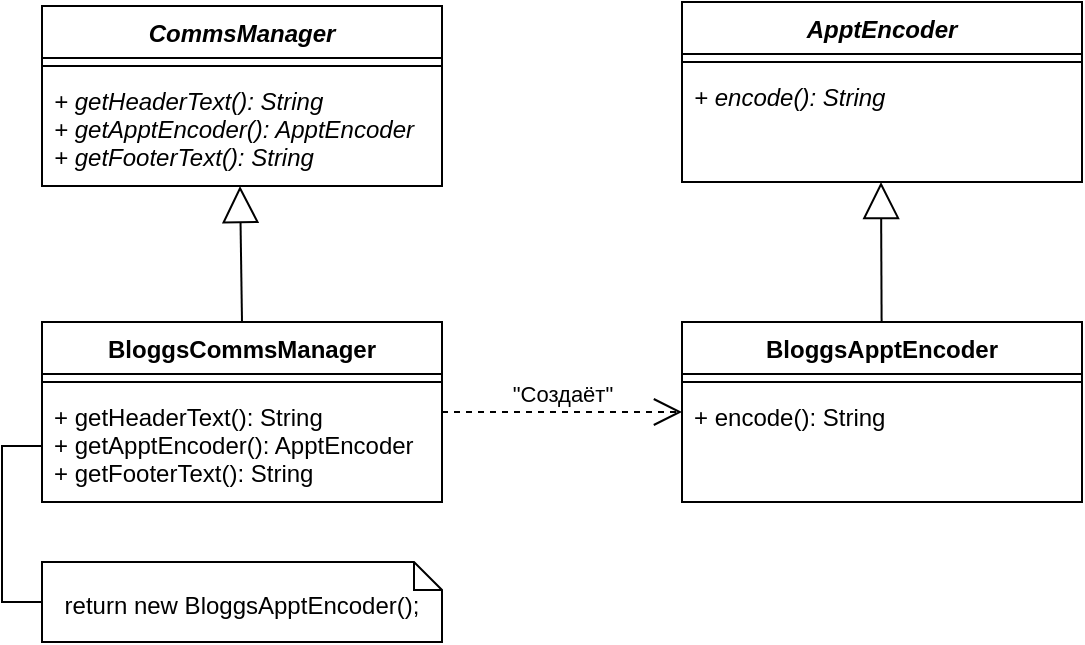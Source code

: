 <mxfile version="11.0.7" type="github"><diagram id="h5f8TXdP56mr7_7-v1Z_" name="Page-1"><mxGraphModel dx="981" dy="548" grid="1" gridSize="10" guides="1" tooltips="1" connect="1" arrows="1" fold="1" page="1" pageScale="1" pageWidth="827" pageHeight="1169" math="0" shadow="0"><root><mxCell id="0"/><mxCell id="1" parent="0"/><mxCell id="6D0X55tlC96XR7xI0jbR-1" value="CommsManager" style="swimlane;fontStyle=3;align=center;verticalAlign=top;childLayout=stackLayout;horizontal=1;startSize=26;horizontalStack=0;resizeParent=1;resizeParentMax=0;resizeLast=0;collapsible=1;marginBottom=0;" vertex="1" parent="1"><mxGeometry x="120" y="162" width="200" height="90" as="geometry"/></mxCell><mxCell id="6D0X55tlC96XR7xI0jbR-3" value="" style="line;strokeWidth=1;fillColor=none;align=left;verticalAlign=middle;spacingTop=-1;spacingLeft=3;spacingRight=3;rotatable=0;labelPosition=right;points=[];portConstraint=eastwest;" vertex="1" parent="6D0X55tlC96XR7xI0jbR-1"><mxGeometry y="26" width="200" height="8" as="geometry"/></mxCell><mxCell id="6D0X55tlC96XR7xI0jbR-4" value="+ getHeaderText(): String&#10;+ getApptEncoder(): ApptEncoder&#10;+ getFooterText(): String" style="text;strokeColor=none;fillColor=none;align=left;verticalAlign=top;spacingLeft=4;spacingRight=4;overflow=hidden;rotatable=0;points=[[0,0.5],[1,0.5]];portConstraint=eastwest;fontStyle=2" vertex="1" parent="6D0X55tlC96XR7xI0jbR-1"><mxGeometry y="34" width="200" height="56" as="geometry"/></mxCell><mxCell id="6D0X55tlC96XR7xI0jbR-6" value="BloggsCommsManager" style="swimlane;fontStyle=1;align=center;verticalAlign=top;childLayout=stackLayout;horizontal=1;startSize=26;horizontalStack=0;resizeParent=1;resizeParentMax=0;resizeLast=0;collapsible=1;marginBottom=0;" vertex="1" parent="1"><mxGeometry x="120" y="320" width="200" height="90" as="geometry"/></mxCell><mxCell id="6D0X55tlC96XR7xI0jbR-7" value="" style="line;strokeWidth=1;fillColor=none;align=left;verticalAlign=middle;spacingTop=-1;spacingLeft=3;spacingRight=3;rotatable=0;labelPosition=right;points=[];portConstraint=eastwest;" vertex="1" parent="6D0X55tlC96XR7xI0jbR-6"><mxGeometry y="26" width="200" height="8" as="geometry"/></mxCell><mxCell id="6D0X55tlC96XR7xI0jbR-8" value="+ getHeaderText(): String&#10;+ getApptEncoder(): ApptEncoder&#10;+ getFooterText(): String" style="text;strokeColor=none;fillColor=none;align=left;verticalAlign=top;spacingLeft=4;spacingRight=4;overflow=hidden;rotatable=0;points=[[0,0.5],[1,0.5]];portConstraint=eastwest;fontStyle=0" vertex="1" parent="6D0X55tlC96XR7xI0jbR-6"><mxGeometry y="34" width="200" height="56" as="geometry"/></mxCell><mxCell id="6D0X55tlC96XR7xI0jbR-10" value="" style="endArrow=block;endSize=16;endFill=0;html=1;entryX=0.495;entryY=1;entryDx=0;entryDy=0;entryPerimeter=0;exitX=0.5;exitY=0;exitDx=0;exitDy=0;" edge="1" parent="1" source="6D0X55tlC96XR7xI0jbR-6" target="6D0X55tlC96XR7xI0jbR-4"><mxGeometry width="160" relative="1" as="geometry"><mxPoint x="120" y="430" as="sourcePoint"/><mxPoint x="280" y="430" as="targetPoint"/></mxGeometry></mxCell><mxCell id="6D0X55tlC96XR7xI0jbR-11" value="&lt;br&gt;return new BloggsApptEncoder();" style="shape=note;whiteSpace=wrap;html=1;size=14;verticalAlign=top;align=center;spacingTop=-6;" vertex="1" parent="1"><mxGeometry x="120" y="440" width="200" height="40" as="geometry"/></mxCell><mxCell id="6D0X55tlC96XR7xI0jbR-16" style="edgeStyle=orthogonalEdgeStyle;rounded=0;orthogonalLoop=1;jettySize=auto;html=1;exitX=0;exitY=0.5;exitDx=0;exitDy=0;entryX=0;entryY=0.5;entryDx=0;entryDy=0;entryPerimeter=0;endArrow=none;endFill=0;" edge="1" parent="1" source="6D0X55tlC96XR7xI0jbR-8" target="6D0X55tlC96XR7xI0jbR-11"><mxGeometry relative="1" as="geometry"/></mxCell><mxCell id="6D0X55tlC96XR7xI0jbR-17" value="BloggsApptEncoder" style="swimlane;fontStyle=1;align=center;verticalAlign=top;childLayout=stackLayout;horizontal=1;startSize=26;horizontalStack=0;resizeParent=1;resizeParentMax=0;resizeLast=0;collapsible=1;marginBottom=0;" vertex="1" parent="1"><mxGeometry x="440" y="320" width="200" height="90" as="geometry"/></mxCell><mxCell id="6D0X55tlC96XR7xI0jbR-18" value="" style="line;strokeWidth=1;fillColor=none;align=left;verticalAlign=middle;spacingTop=-1;spacingLeft=3;spacingRight=3;rotatable=0;labelPosition=right;points=[];portConstraint=eastwest;" vertex="1" parent="6D0X55tlC96XR7xI0jbR-17"><mxGeometry y="26" width="200" height="8" as="geometry"/></mxCell><mxCell id="6D0X55tlC96XR7xI0jbR-19" value="+ encode(): String" style="text;strokeColor=none;fillColor=none;align=left;verticalAlign=top;spacingLeft=4;spacingRight=4;overflow=hidden;rotatable=0;points=[[0,0.5],[1,0.5]];portConstraint=eastwest;fontStyle=0" vertex="1" parent="6D0X55tlC96XR7xI0jbR-17"><mxGeometry y="34" width="200" height="56" as="geometry"/></mxCell><mxCell id="6D0X55tlC96XR7xI0jbR-20" value="&quot;Создаёт&quot;" style="endArrow=open;endSize=12;dashed=1;html=1;verticalAlign=bottom;" edge="1" parent="1"><mxGeometry width="160" relative="1" as="geometry"><mxPoint x="320" y="365" as="sourcePoint"/><mxPoint x="440" y="365" as="targetPoint"/><mxPoint as="offset"/></mxGeometry></mxCell><mxCell id="6D0X55tlC96XR7xI0jbR-21" value="ApptEncoder" style="swimlane;fontStyle=3;align=center;verticalAlign=top;childLayout=stackLayout;horizontal=1;startSize=26;horizontalStack=0;resizeParent=1;resizeParentMax=0;resizeLast=0;collapsible=1;marginBottom=0;" vertex="1" parent="1"><mxGeometry x="440" y="160" width="200" height="90" as="geometry"/></mxCell><mxCell id="6D0X55tlC96XR7xI0jbR-22" value="" style="line;strokeWidth=1;fillColor=none;align=left;verticalAlign=middle;spacingTop=-1;spacingLeft=3;spacingRight=3;rotatable=0;labelPosition=right;points=[];portConstraint=eastwest;" vertex="1" parent="6D0X55tlC96XR7xI0jbR-21"><mxGeometry y="26" width="200" height="8" as="geometry"/></mxCell><mxCell id="6D0X55tlC96XR7xI0jbR-23" value="+ encode(): String" style="text;strokeColor=none;fillColor=none;align=left;verticalAlign=top;spacingLeft=4;spacingRight=4;overflow=hidden;rotatable=0;points=[[0,0.5],[1,0.5]];portConstraint=eastwest;fontStyle=2" vertex="1" parent="6D0X55tlC96XR7xI0jbR-21"><mxGeometry y="34" width="200" height="56" as="geometry"/></mxCell><mxCell id="6D0X55tlC96XR7xI0jbR-25" value="" style="endArrow=block;endSize=16;endFill=0;html=1;entryX=0.495;entryY=1;entryDx=0;entryDy=0;entryPerimeter=0;" edge="1" parent="1" source="6D0X55tlC96XR7xI0jbR-17"><mxGeometry width="160" relative="1" as="geometry"><mxPoint x="540" y="318" as="sourcePoint"/><mxPoint x="539.5" y="250" as="targetPoint"/></mxGeometry></mxCell></root></mxGraphModel></diagram></mxfile>